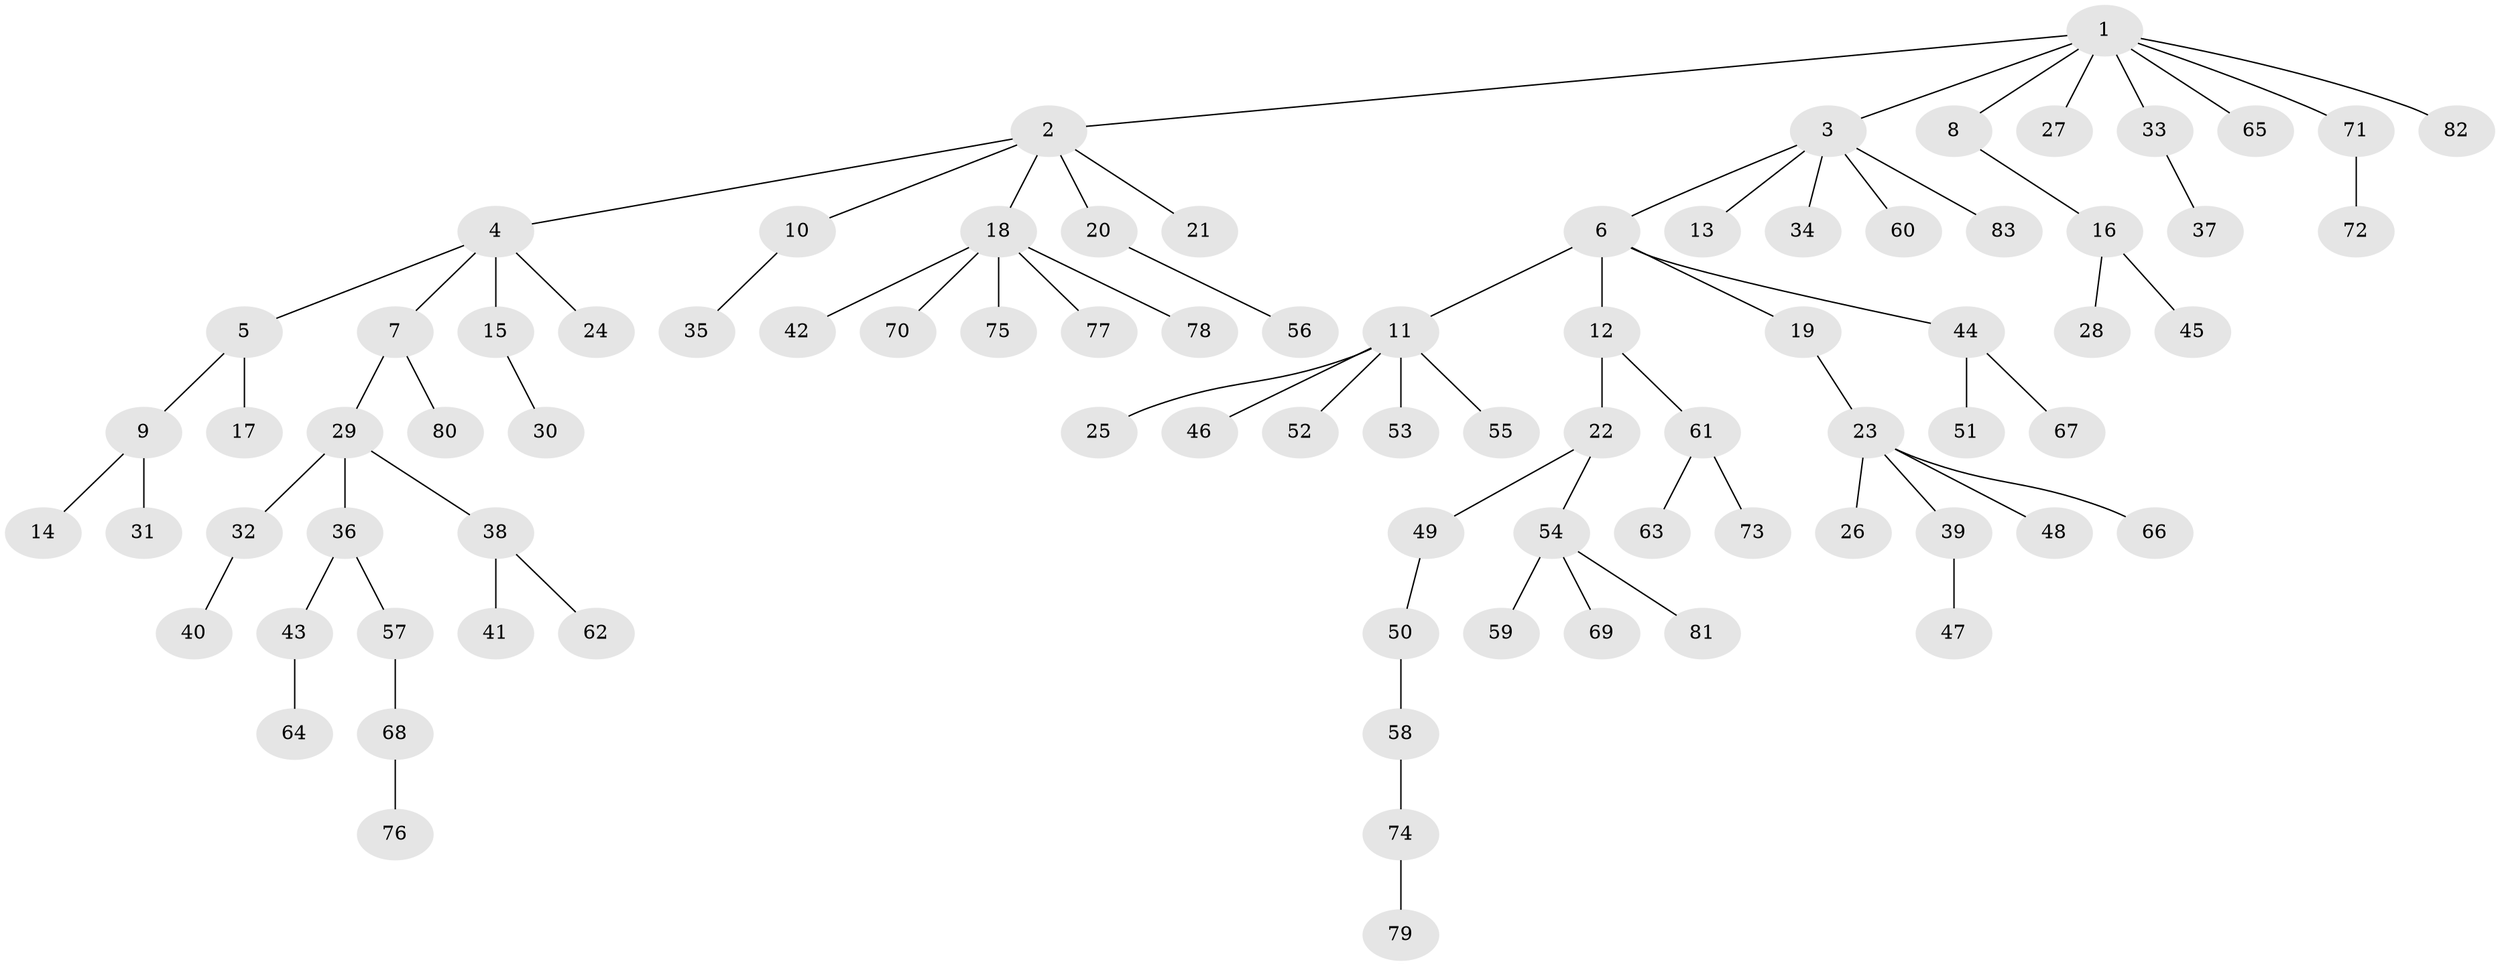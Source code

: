 // Generated by graph-tools (version 1.1) at 2025/26/03/09/25 03:26:24]
// undirected, 83 vertices, 82 edges
graph export_dot {
graph [start="1"]
  node [color=gray90,style=filled];
  1;
  2;
  3;
  4;
  5;
  6;
  7;
  8;
  9;
  10;
  11;
  12;
  13;
  14;
  15;
  16;
  17;
  18;
  19;
  20;
  21;
  22;
  23;
  24;
  25;
  26;
  27;
  28;
  29;
  30;
  31;
  32;
  33;
  34;
  35;
  36;
  37;
  38;
  39;
  40;
  41;
  42;
  43;
  44;
  45;
  46;
  47;
  48;
  49;
  50;
  51;
  52;
  53;
  54;
  55;
  56;
  57;
  58;
  59;
  60;
  61;
  62;
  63;
  64;
  65;
  66;
  67;
  68;
  69;
  70;
  71;
  72;
  73;
  74;
  75;
  76;
  77;
  78;
  79;
  80;
  81;
  82;
  83;
  1 -- 2;
  1 -- 3;
  1 -- 8;
  1 -- 27;
  1 -- 33;
  1 -- 65;
  1 -- 71;
  1 -- 82;
  2 -- 4;
  2 -- 10;
  2 -- 18;
  2 -- 20;
  2 -- 21;
  3 -- 6;
  3 -- 13;
  3 -- 34;
  3 -- 60;
  3 -- 83;
  4 -- 5;
  4 -- 7;
  4 -- 15;
  4 -- 24;
  5 -- 9;
  5 -- 17;
  6 -- 11;
  6 -- 12;
  6 -- 19;
  6 -- 44;
  7 -- 29;
  7 -- 80;
  8 -- 16;
  9 -- 14;
  9 -- 31;
  10 -- 35;
  11 -- 25;
  11 -- 46;
  11 -- 52;
  11 -- 53;
  11 -- 55;
  12 -- 22;
  12 -- 61;
  15 -- 30;
  16 -- 28;
  16 -- 45;
  18 -- 42;
  18 -- 70;
  18 -- 75;
  18 -- 77;
  18 -- 78;
  19 -- 23;
  20 -- 56;
  22 -- 49;
  22 -- 54;
  23 -- 26;
  23 -- 39;
  23 -- 48;
  23 -- 66;
  29 -- 32;
  29 -- 36;
  29 -- 38;
  32 -- 40;
  33 -- 37;
  36 -- 43;
  36 -- 57;
  38 -- 41;
  38 -- 62;
  39 -- 47;
  43 -- 64;
  44 -- 51;
  44 -- 67;
  49 -- 50;
  50 -- 58;
  54 -- 59;
  54 -- 69;
  54 -- 81;
  57 -- 68;
  58 -- 74;
  61 -- 63;
  61 -- 73;
  68 -- 76;
  71 -- 72;
  74 -- 79;
}
